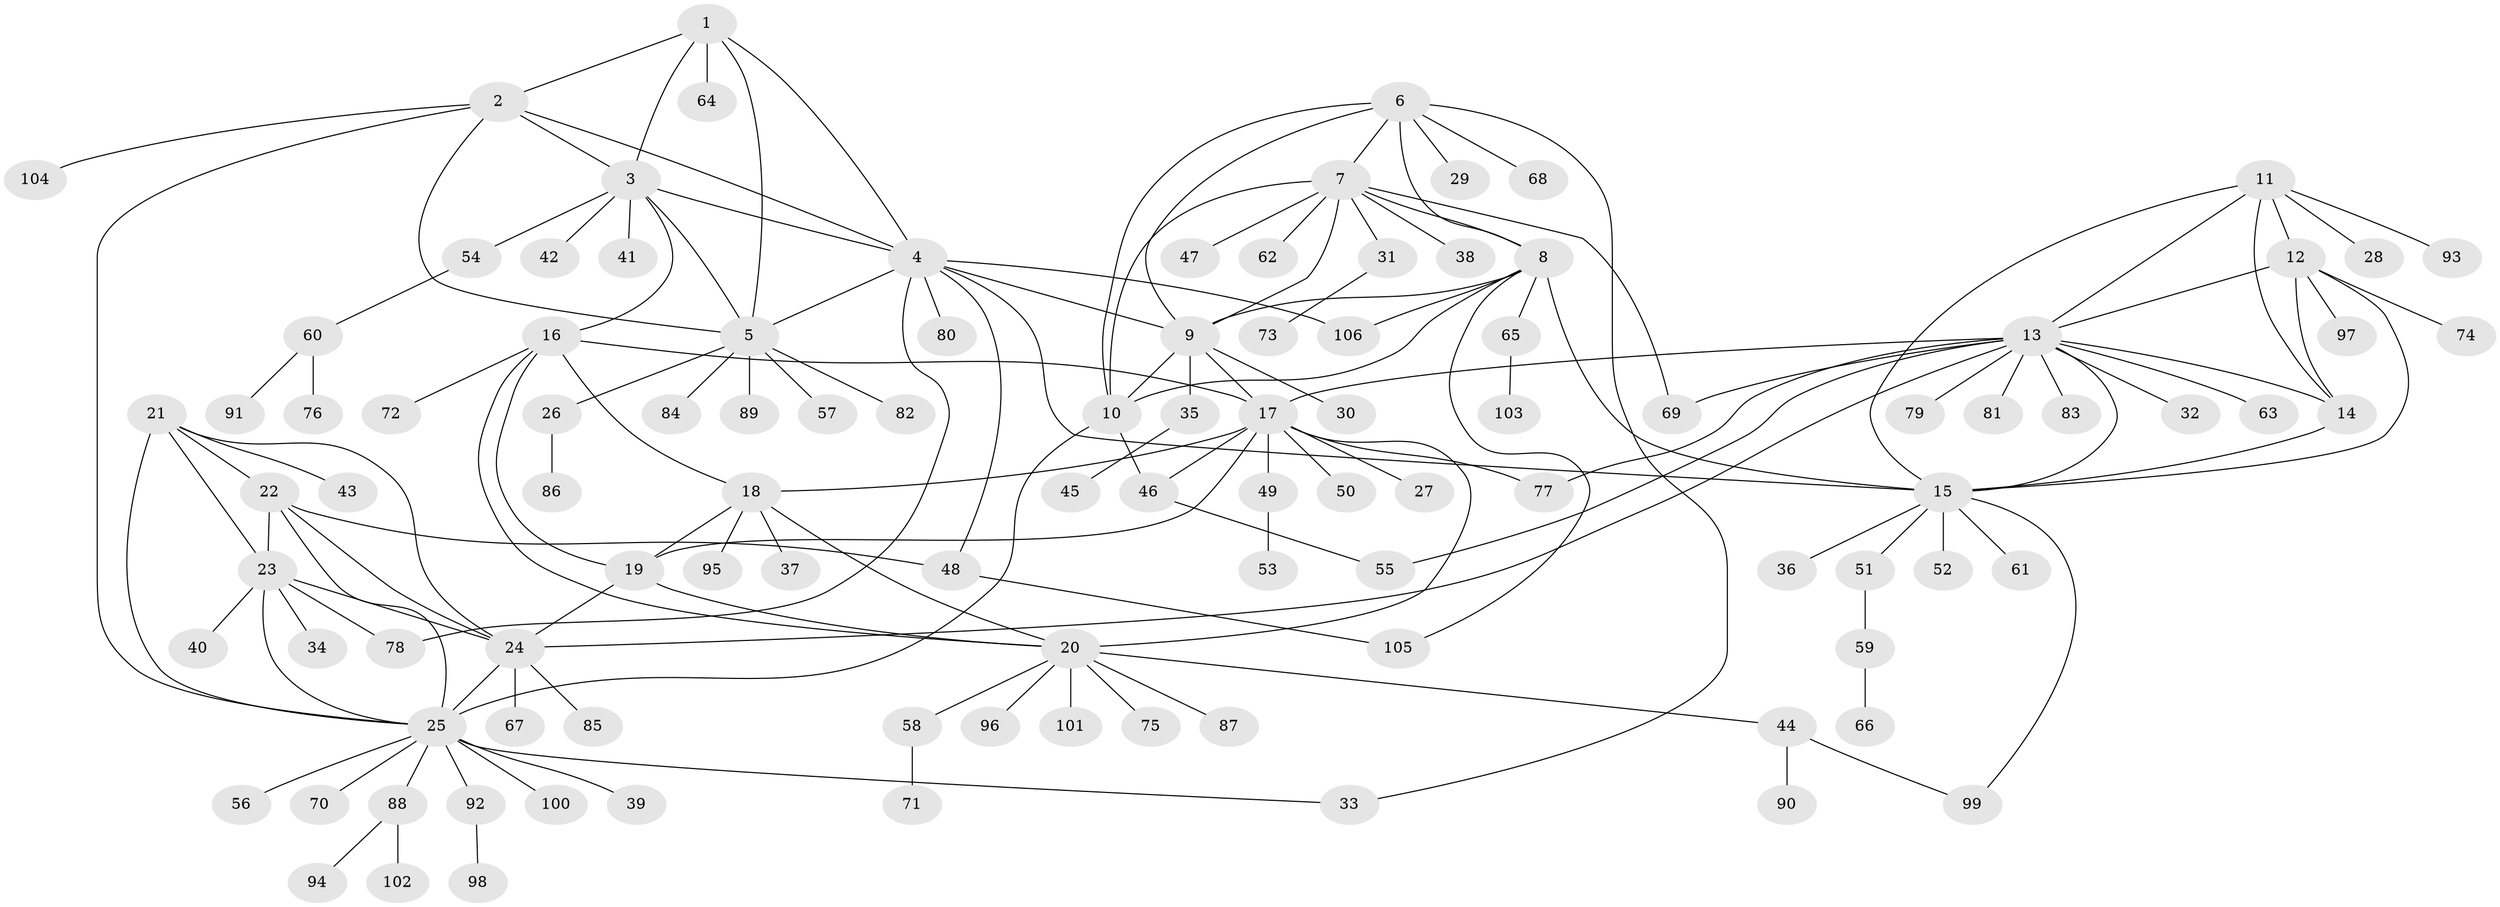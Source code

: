 // Generated by graph-tools (version 1.1) at 2025/02/03/09/25 03:02:51]
// undirected, 106 vertices, 151 edges
graph export_dot {
graph [start="1"]
  node [color=gray90,style=filled];
  1;
  2;
  3;
  4;
  5;
  6;
  7;
  8;
  9;
  10;
  11;
  12;
  13;
  14;
  15;
  16;
  17;
  18;
  19;
  20;
  21;
  22;
  23;
  24;
  25;
  26;
  27;
  28;
  29;
  30;
  31;
  32;
  33;
  34;
  35;
  36;
  37;
  38;
  39;
  40;
  41;
  42;
  43;
  44;
  45;
  46;
  47;
  48;
  49;
  50;
  51;
  52;
  53;
  54;
  55;
  56;
  57;
  58;
  59;
  60;
  61;
  62;
  63;
  64;
  65;
  66;
  67;
  68;
  69;
  70;
  71;
  72;
  73;
  74;
  75;
  76;
  77;
  78;
  79;
  80;
  81;
  82;
  83;
  84;
  85;
  86;
  87;
  88;
  89;
  90;
  91;
  92;
  93;
  94;
  95;
  96;
  97;
  98;
  99;
  100;
  101;
  102;
  103;
  104;
  105;
  106;
  1 -- 2;
  1 -- 3;
  1 -- 4;
  1 -- 5;
  1 -- 64;
  2 -- 3;
  2 -- 4;
  2 -- 5;
  2 -- 25;
  2 -- 104;
  3 -- 4;
  3 -- 5;
  3 -- 16;
  3 -- 41;
  3 -- 42;
  3 -- 54;
  4 -- 5;
  4 -- 9;
  4 -- 15;
  4 -- 48;
  4 -- 78;
  4 -- 80;
  4 -- 106;
  5 -- 26;
  5 -- 57;
  5 -- 82;
  5 -- 84;
  5 -- 89;
  6 -- 7;
  6 -- 8;
  6 -- 9;
  6 -- 10;
  6 -- 29;
  6 -- 33;
  6 -- 68;
  7 -- 8;
  7 -- 9;
  7 -- 10;
  7 -- 31;
  7 -- 38;
  7 -- 47;
  7 -- 62;
  7 -- 69;
  8 -- 9;
  8 -- 10;
  8 -- 15;
  8 -- 65;
  8 -- 105;
  8 -- 106;
  9 -- 10;
  9 -- 17;
  9 -- 30;
  9 -- 35;
  10 -- 25;
  10 -- 46;
  11 -- 12;
  11 -- 13;
  11 -- 14;
  11 -- 15;
  11 -- 28;
  11 -- 93;
  12 -- 13;
  12 -- 14;
  12 -- 15;
  12 -- 74;
  12 -- 97;
  13 -- 14;
  13 -- 15;
  13 -- 17;
  13 -- 24;
  13 -- 32;
  13 -- 55;
  13 -- 63;
  13 -- 69;
  13 -- 77;
  13 -- 79;
  13 -- 81;
  13 -- 83;
  14 -- 15;
  15 -- 36;
  15 -- 51;
  15 -- 52;
  15 -- 61;
  15 -- 99;
  16 -- 17;
  16 -- 18;
  16 -- 19;
  16 -- 20;
  16 -- 72;
  17 -- 18;
  17 -- 19;
  17 -- 20;
  17 -- 27;
  17 -- 46;
  17 -- 49;
  17 -- 50;
  17 -- 77;
  18 -- 19;
  18 -- 20;
  18 -- 37;
  18 -- 95;
  19 -- 20;
  19 -- 24;
  20 -- 44;
  20 -- 58;
  20 -- 75;
  20 -- 87;
  20 -- 96;
  20 -- 101;
  21 -- 22;
  21 -- 23;
  21 -- 24;
  21 -- 25;
  21 -- 43;
  22 -- 23;
  22 -- 24;
  22 -- 25;
  22 -- 48;
  23 -- 24;
  23 -- 25;
  23 -- 34;
  23 -- 40;
  23 -- 78;
  24 -- 25;
  24 -- 67;
  24 -- 85;
  25 -- 33;
  25 -- 39;
  25 -- 56;
  25 -- 70;
  25 -- 88;
  25 -- 92;
  25 -- 100;
  26 -- 86;
  31 -- 73;
  35 -- 45;
  44 -- 90;
  44 -- 99;
  46 -- 55;
  48 -- 105;
  49 -- 53;
  51 -- 59;
  54 -- 60;
  58 -- 71;
  59 -- 66;
  60 -- 76;
  60 -- 91;
  65 -- 103;
  88 -- 94;
  88 -- 102;
  92 -- 98;
}
